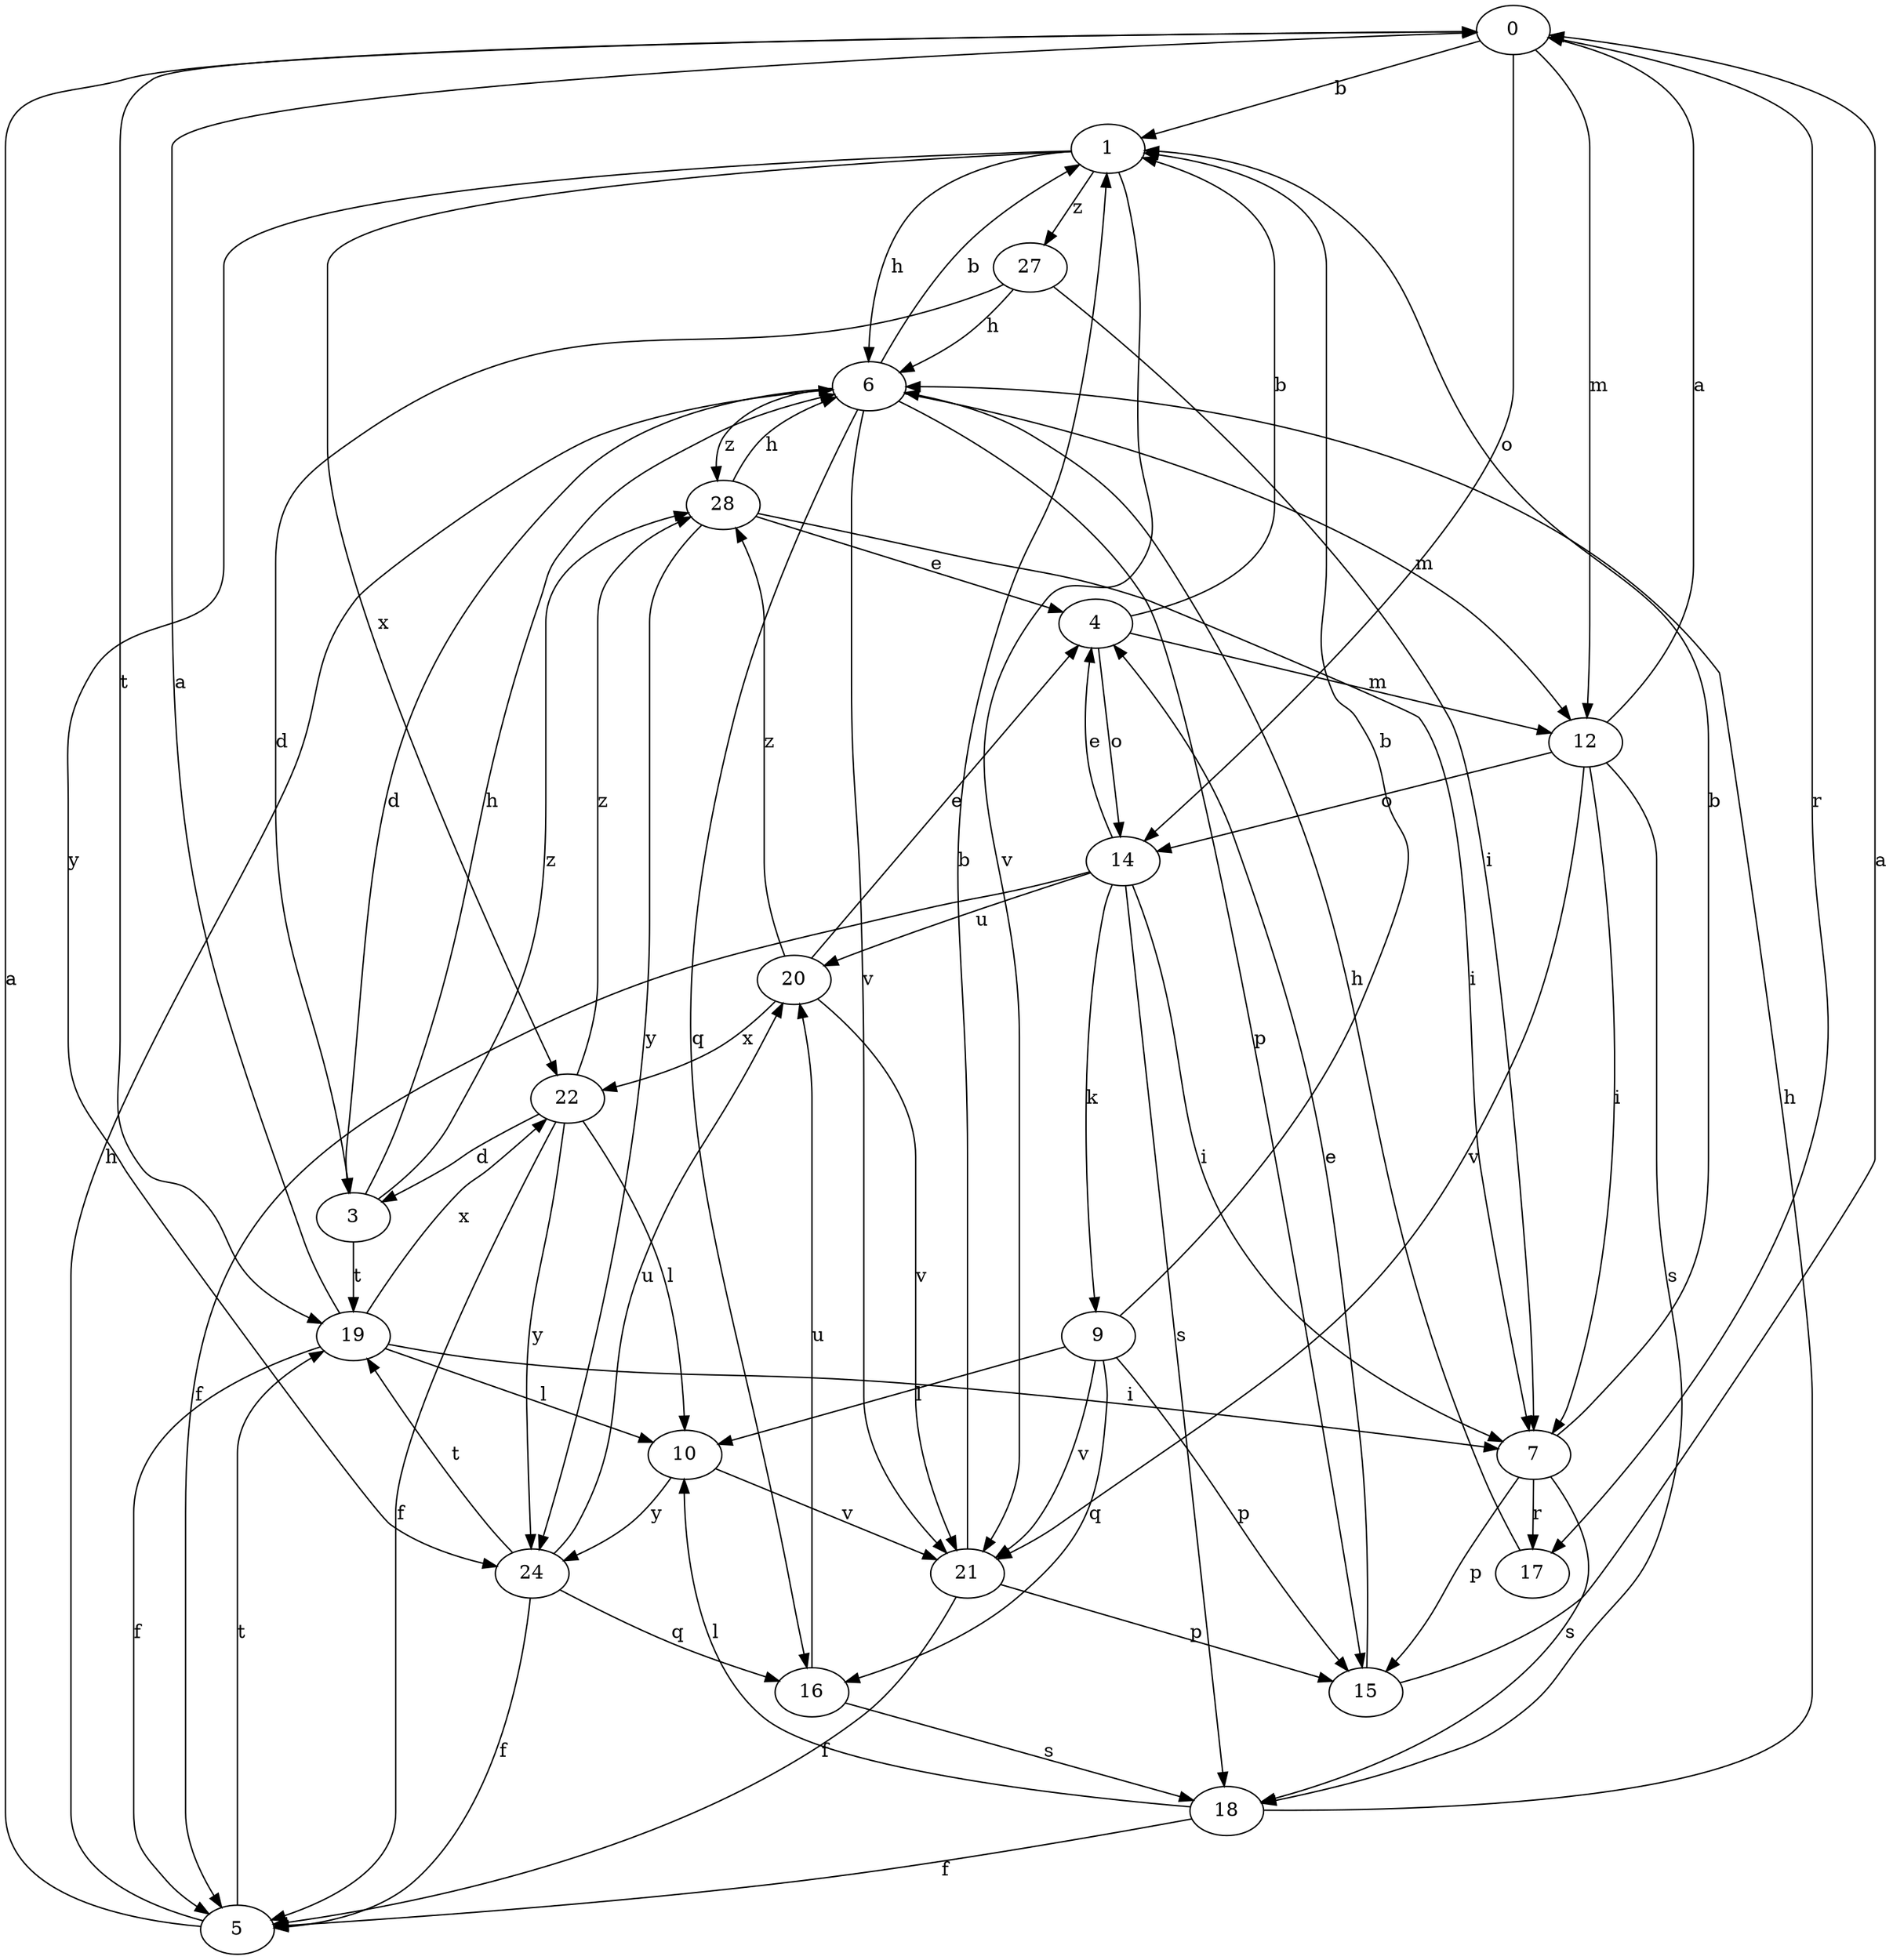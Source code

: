 strict digraph  {
0;
1;
3;
4;
5;
6;
7;
9;
10;
12;
14;
15;
16;
17;
18;
19;
20;
21;
22;
24;
27;
28;
0 -> 1  [label=b];
0 -> 12  [label=m];
0 -> 14  [label=o];
0 -> 17  [label=r];
0 -> 19  [label=t];
1 -> 6  [label=h];
1 -> 21  [label=v];
1 -> 22  [label=x];
1 -> 24  [label=y];
1 -> 27  [label=z];
3 -> 6  [label=h];
3 -> 19  [label=t];
3 -> 28  [label=z];
4 -> 1  [label=b];
4 -> 12  [label=m];
4 -> 14  [label=o];
5 -> 0  [label=a];
5 -> 6  [label=h];
5 -> 19  [label=t];
6 -> 1  [label=b];
6 -> 3  [label=d];
6 -> 12  [label=m];
6 -> 15  [label=p];
6 -> 16  [label=q];
6 -> 21  [label=v];
6 -> 28  [label=z];
7 -> 1  [label=b];
7 -> 15  [label=p];
7 -> 17  [label=r];
7 -> 18  [label=s];
9 -> 1  [label=b];
9 -> 10  [label=l];
9 -> 15  [label=p];
9 -> 16  [label=q];
9 -> 21  [label=v];
10 -> 21  [label=v];
10 -> 24  [label=y];
12 -> 0  [label=a];
12 -> 7  [label=i];
12 -> 14  [label=o];
12 -> 18  [label=s];
12 -> 21  [label=v];
14 -> 4  [label=e];
14 -> 5  [label=f];
14 -> 7  [label=i];
14 -> 9  [label=k];
14 -> 18  [label=s];
14 -> 20  [label=u];
15 -> 0  [label=a];
15 -> 4  [label=e];
16 -> 18  [label=s];
16 -> 20  [label=u];
17 -> 6  [label=h];
18 -> 5  [label=f];
18 -> 6  [label=h];
18 -> 10  [label=l];
19 -> 0  [label=a];
19 -> 5  [label=f];
19 -> 7  [label=i];
19 -> 10  [label=l];
19 -> 22  [label=x];
20 -> 4  [label=e];
20 -> 21  [label=v];
20 -> 22  [label=x];
20 -> 28  [label=z];
21 -> 1  [label=b];
21 -> 5  [label=f];
21 -> 15  [label=p];
22 -> 3  [label=d];
22 -> 5  [label=f];
22 -> 10  [label=l];
22 -> 24  [label=y];
22 -> 28  [label=z];
24 -> 5  [label=f];
24 -> 16  [label=q];
24 -> 19  [label=t];
24 -> 20  [label=u];
27 -> 3  [label=d];
27 -> 6  [label=h];
27 -> 7  [label=i];
28 -> 4  [label=e];
28 -> 6  [label=h];
28 -> 7  [label=i];
28 -> 24  [label=y];
}
